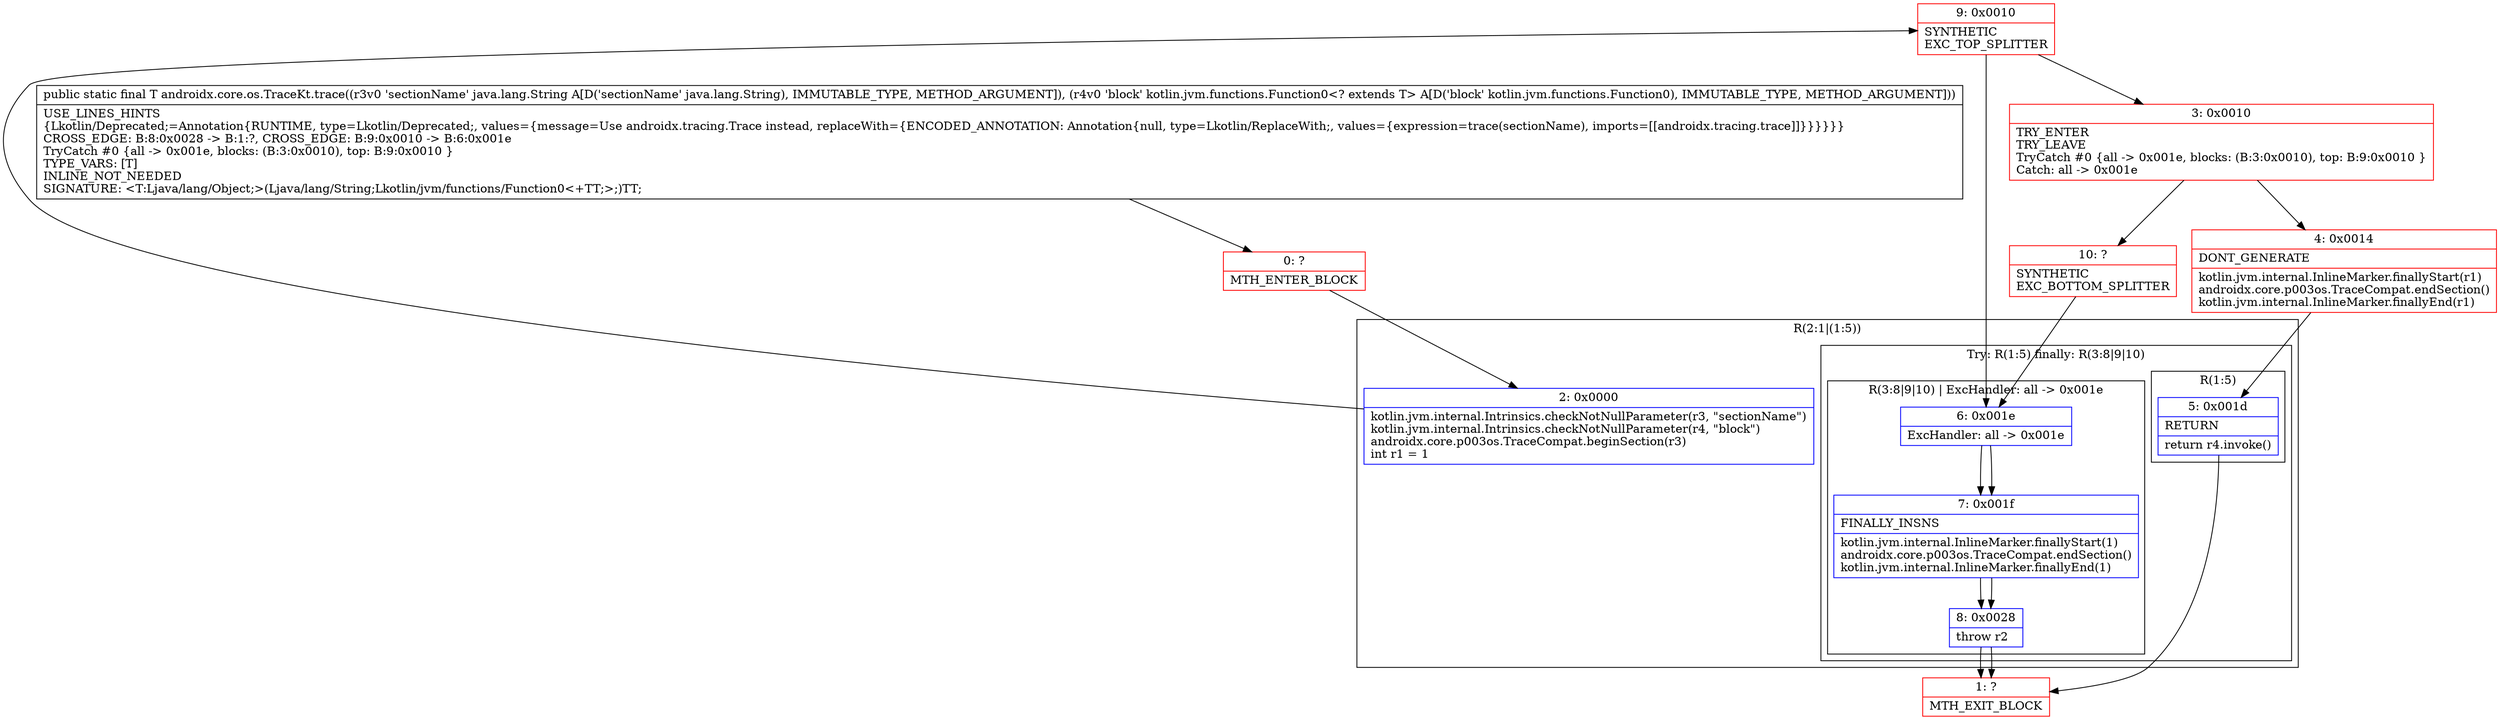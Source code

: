 digraph "CFG forandroidx.core.os.TraceKt.trace(Ljava\/lang\/String;Lkotlin\/jvm\/functions\/Function0;)Ljava\/lang\/Object;" {
subgraph cluster_Region_434798292 {
label = "R(2:1|(1:5))";
node [shape=record,color=blue];
Node_2 [shape=record,label="{2\:\ 0x0000|kotlin.jvm.internal.Intrinsics.checkNotNullParameter(r3, \"sectionName\")\lkotlin.jvm.internal.Intrinsics.checkNotNullParameter(r4, \"block\")\landroidx.core.p003os.TraceCompat.beginSection(r3)\lint r1 = 1\l}"];
subgraph cluster_TryCatchRegion_84590754 {
label = "Try: R(1:5) finally: R(3:8|9|10)";
node [shape=record,color=blue];
subgraph cluster_Region_417097859 {
label = "R(1:5)";
node [shape=record,color=blue];
Node_5 [shape=record,label="{5\:\ 0x001d|RETURN\l|return r4.invoke()\l}"];
}
subgraph cluster_Region_1539930938 {
label = "R(3:8|9|10) | ExcHandler: all \-\> 0x001e\l";
node [shape=record,color=blue];
Node_6 [shape=record,label="{6\:\ 0x001e|ExcHandler: all \-\> 0x001e\l}"];
Node_7 [shape=record,label="{7\:\ 0x001f|FINALLY_INSNS\l|kotlin.jvm.internal.InlineMarker.finallyStart(1)\landroidx.core.p003os.TraceCompat.endSection()\lkotlin.jvm.internal.InlineMarker.finallyEnd(1)\l}"];
Node_8 [shape=record,label="{8\:\ 0x0028|throw r2\l}"];
}
}
}
subgraph cluster_Region_1539930938 {
label = "R(3:8|9|10) | ExcHandler: all \-\> 0x001e\l";
node [shape=record,color=blue];
Node_6 [shape=record,label="{6\:\ 0x001e|ExcHandler: all \-\> 0x001e\l}"];
Node_7 [shape=record,label="{7\:\ 0x001f|FINALLY_INSNS\l|kotlin.jvm.internal.InlineMarker.finallyStart(1)\landroidx.core.p003os.TraceCompat.endSection()\lkotlin.jvm.internal.InlineMarker.finallyEnd(1)\l}"];
Node_8 [shape=record,label="{8\:\ 0x0028|throw r2\l}"];
}
Node_0 [shape=record,color=red,label="{0\:\ ?|MTH_ENTER_BLOCK\l}"];
Node_9 [shape=record,color=red,label="{9\:\ 0x0010|SYNTHETIC\lEXC_TOP_SPLITTER\l}"];
Node_3 [shape=record,color=red,label="{3\:\ 0x0010|TRY_ENTER\lTRY_LEAVE\lTryCatch #0 \{all \-\> 0x001e, blocks: (B:3:0x0010), top: B:9:0x0010 \}\lCatch: all \-\> 0x001e\l}"];
Node_4 [shape=record,color=red,label="{4\:\ 0x0014|DONT_GENERATE\l|kotlin.jvm.internal.InlineMarker.finallyStart(r1)\landroidx.core.p003os.TraceCompat.endSection()\lkotlin.jvm.internal.InlineMarker.finallyEnd(r1)\l}"];
Node_1 [shape=record,color=red,label="{1\:\ ?|MTH_EXIT_BLOCK\l}"];
Node_10 [shape=record,color=red,label="{10\:\ ?|SYNTHETIC\lEXC_BOTTOM_SPLITTER\l}"];
MethodNode[shape=record,label="{public static final T androidx.core.os.TraceKt.trace((r3v0 'sectionName' java.lang.String A[D('sectionName' java.lang.String), IMMUTABLE_TYPE, METHOD_ARGUMENT]), (r4v0 'block' kotlin.jvm.functions.Function0\<? extends T\> A[D('block' kotlin.jvm.functions.Function0), IMMUTABLE_TYPE, METHOD_ARGUMENT]))  | USE_LINES_HINTS\l\{Lkotlin\/Deprecated;=Annotation\{RUNTIME, type=Lkotlin\/Deprecated;, values=\{message=Use androidx.tracing.Trace instead, replaceWith=\{ENCODED_ANNOTATION: Annotation\{null, type=Lkotlin\/ReplaceWith;, values=\{expression=trace(sectionName), imports=[[androidx.tracing.trace]]\}\}\}\}\}\}\lCROSS_EDGE: B:8:0x0028 \-\> B:1:?, CROSS_EDGE: B:9:0x0010 \-\> B:6:0x001e\lTryCatch #0 \{all \-\> 0x001e, blocks: (B:3:0x0010), top: B:9:0x0010 \}\lTYPE_VARS: [T]\lINLINE_NOT_NEEDED\lSIGNATURE: \<T:Ljava\/lang\/Object;\>(Ljava\/lang\/String;Lkotlin\/jvm\/functions\/Function0\<+TT;\>;)TT;\l}"];
MethodNode -> Node_0;Node_2 -> Node_9;
Node_5 -> Node_1;
Node_6 -> Node_7;
Node_7 -> Node_8;
Node_8 -> Node_1;
Node_6 -> Node_7;
Node_7 -> Node_8;
Node_8 -> Node_1;
Node_0 -> Node_2;
Node_9 -> Node_3;
Node_9 -> Node_6;
Node_3 -> Node_4;
Node_3 -> Node_10;
Node_4 -> Node_5;
Node_10 -> Node_6;
}

